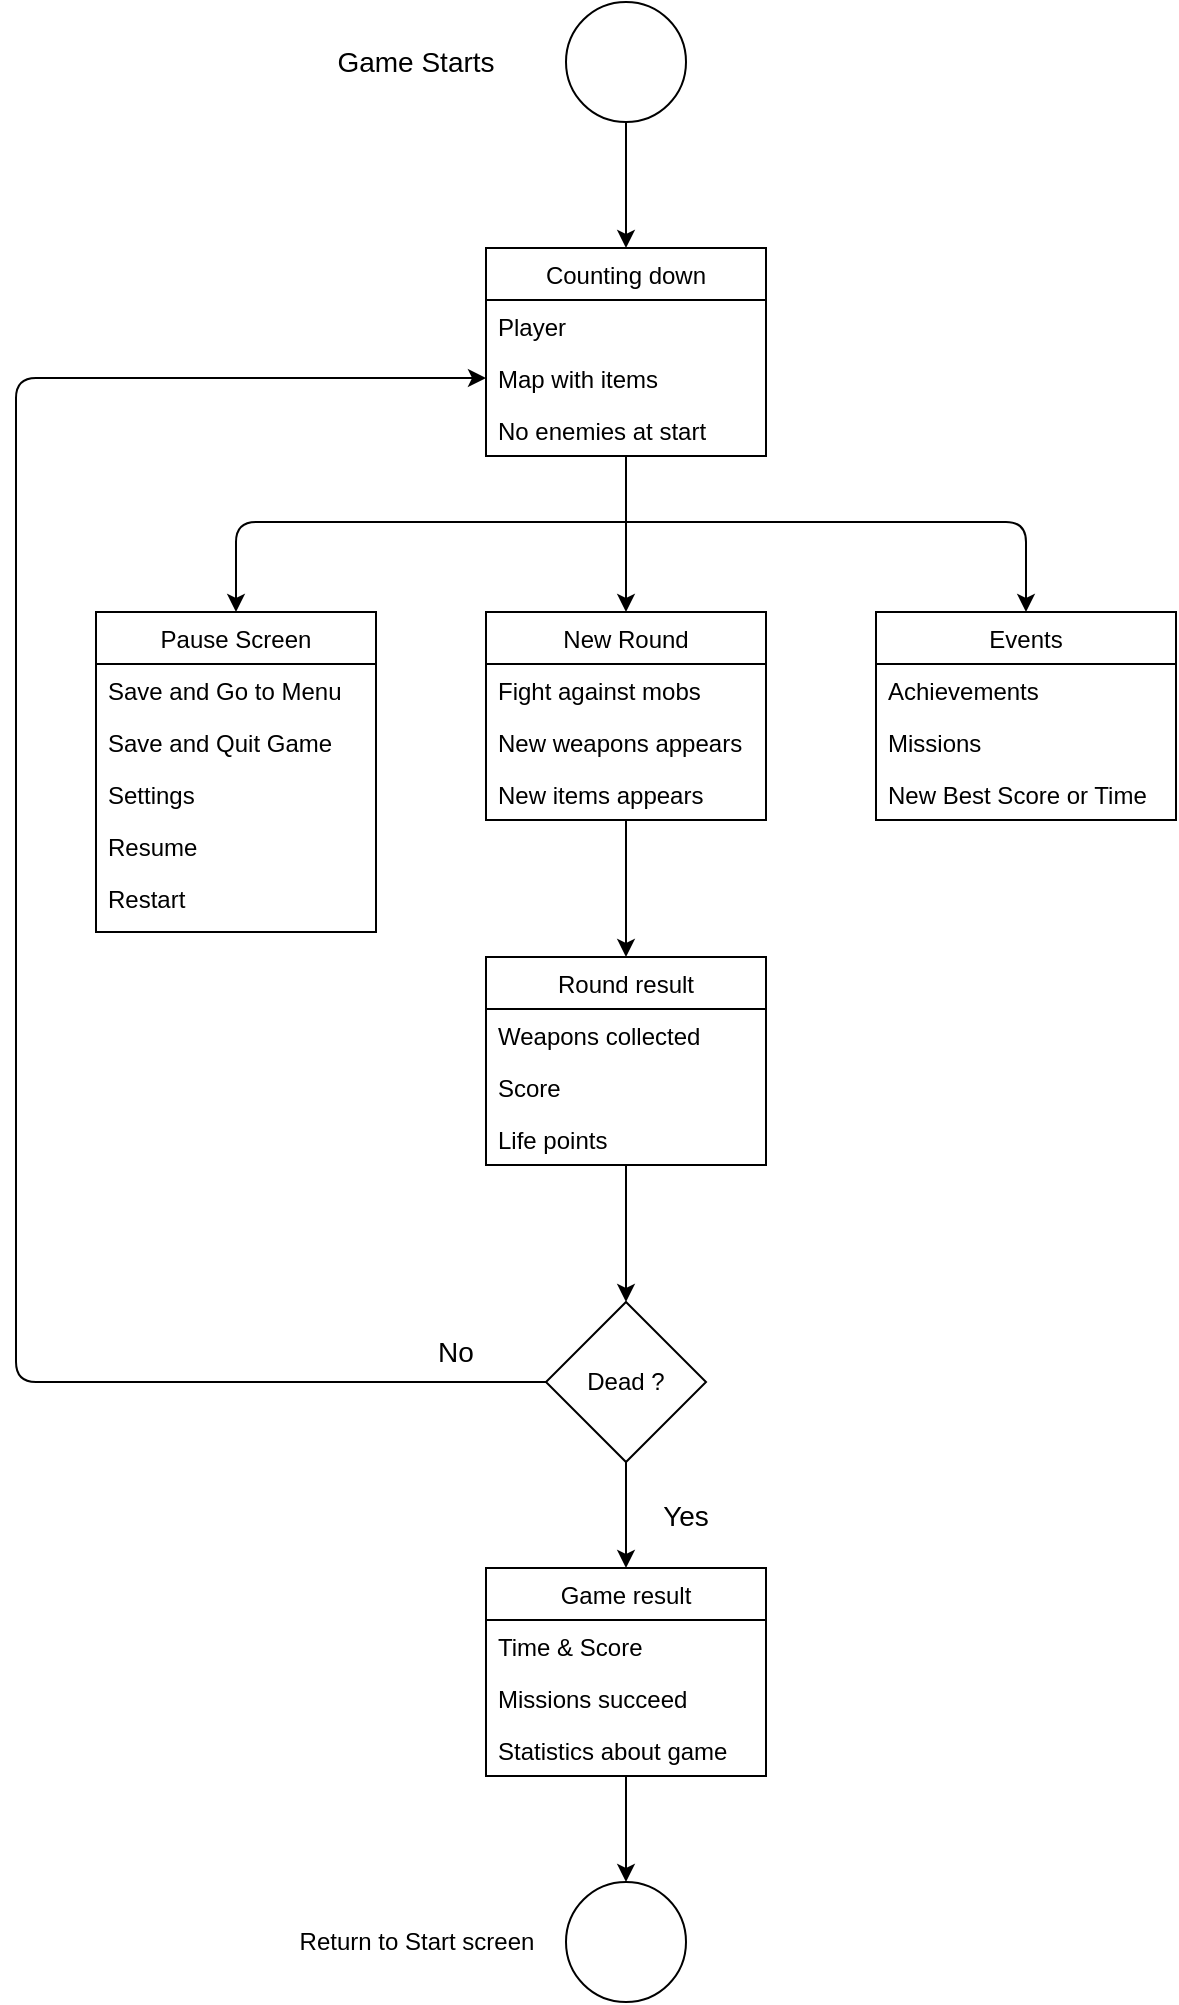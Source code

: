 <mxfile version="12.2.6" type="device" pages="1"><diagram id="XAG5_5CcTaYwqr7uMf0i" name="Page-1"><mxGraphModel dx="1408" dy="755" grid="1" gridSize="10" guides="1" tooltips="1" connect="1" arrows="1" fold="1" page="1" pageScale="1" pageWidth="850" pageHeight="1100" math="0" shadow="0"><root><mxCell id="0"/><mxCell id="1" parent="0"/><mxCell id="UMyipTaUJtVORiomKQX3-1" value="" style="ellipse;whiteSpace=wrap;html=1;aspect=fixed;" parent="1" vertex="1"><mxGeometry x="395" y="40" width="60" height="60" as="geometry"/></mxCell><mxCell id="UMyipTaUJtVORiomKQX3-2" value="&lt;font style=&quot;font-size: 14px&quot;&gt;Game Starts&lt;/font&gt;" style="text;html=1;strokeColor=none;fillColor=none;align=center;verticalAlign=middle;whiteSpace=wrap;rounded=0;" parent="1" vertex="1"><mxGeometry x="270" y="55" width="100" height="30" as="geometry"/></mxCell><mxCell id="UMyipTaUJtVORiomKQX3-3" value="Counting down" style="swimlane;fontStyle=0;childLayout=stackLayout;horizontal=1;startSize=26;fillColor=none;horizontalStack=0;resizeParent=1;resizeParentMax=0;resizeLast=0;collapsible=1;marginBottom=0;" parent="1" vertex="1"><mxGeometry x="355" y="163" width="140" height="104" as="geometry"/></mxCell><mxCell id="UMyipTaUJtVORiomKQX3-4" value="Player" style="text;strokeColor=none;fillColor=none;align=left;verticalAlign=top;spacingLeft=4;spacingRight=4;overflow=hidden;rotatable=0;points=[[0,0.5],[1,0.5]];portConstraint=eastwest;" parent="UMyipTaUJtVORiomKQX3-3" vertex="1"><mxGeometry y="26" width="140" height="26" as="geometry"/></mxCell><mxCell id="UMyipTaUJtVORiomKQX3-5" value="Map with items" style="text;strokeColor=none;fillColor=none;align=left;verticalAlign=top;spacingLeft=4;spacingRight=4;overflow=hidden;rotatable=0;points=[[0,0.5],[1,0.5]];portConstraint=eastwest;" parent="UMyipTaUJtVORiomKQX3-3" vertex="1"><mxGeometry y="52" width="140" height="26" as="geometry"/></mxCell><mxCell id="UMyipTaUJtVORiomKQX3-6" value="No enemies at start" style="text;strokeColor=none;fillColor=none;align=left;verticalAlign=top;spacingLeft=4;spacingRight=4;overflow=hidden;rotatable=0;points=[[0,0.5],[1,0.5]];portConstraint=eastwest;" parent="UMyipTaUJtVORiomKQX3-3" vertex="1"><mxGeometry y="78" width="140" height="26" as="geometry"/></mxCell><mxCell id="UMyipTaUJtVORiomKQX3-7" value="" style="endArrow=classic;html=1;exitX=0.5;exitY=1;exitDx=0;exitDy=0;entryX=0.5;entryY=0;entryDx=0;entryDy=0;" parent="1" source="UMyipTaUJtVORiomKQX3-1" target="UMyipTaUJtVORiomKQX3-3" edge="1"><mxGeometry width="50" height="50" relative="1" as="geometry"><mxPoint x="400" y="180" as="sourcePoint"/><mxPoint x="450" y="130" as="targetPoint"/></mxGeometry></mxCell><mxCell id="UMyipTaUJtVORiomKQX3-8" value="New Round" style="swimlane;fontStyle=0;childLayout=stackLayout;horizontal=1;startSize=26;fillColor=none;horizontalStack=0;resizeParent=1;resizeParentMax=0;resizeLast=0;collapsible=1;marginBottom=0;" parent="1" vertex="1"><mxGeometry x="355" y="345" width="140" height="104" as="geometry"/></mxCell><mxCell id="UMyipTaUJtVORiomKQX3-9" value="Fight against mobs" style="text;strokeColor=none;fillColor=none;align=left;verticalAlign=top;spacingLeft=4;spacingRight=4;overflow=hidden;rotatable=0;points=[[0,0.5],[1,0.5]];portConstraint=eastwest;" parent="UMyipTaUJtVORiomKQX3-8" vertex="1"><mxGeometry y="26" width="140" height="26" as="geometry"/></mxCell><mxCell id="UMyipTaUJtVORiomKQX3-10" value="New weapons appears" style="text;strokeColor=none;fillColor=none;align=left;verticalAlign=top;spacingLeft=4;spacingRight=4;overflow=hidden;rotatable=0;points=[[0,0.5],[1,0.5]];portConstraint=eastwest;" parent="UMyipTaUJtVORiomKQX3-8" vertex="1"><mxGeometry y="52" width="140" height="26" as="geometry"/></mxCell><mxCell id="UMyipTaUJtVORiomKQX3-11" value="New items appears" style="text;strokeColor=none;fillColor=none;align=left;verticalAlign=top;spacingLeft=4;spacingRight=4;overflow=hidden;rotatable=0;points=[[0,0.5],[1,0.5]];portConstraint=eastwest;" parent="UMyipTaUJtVORiomKQX3-8" vertex="1"><mxGeometry y="78" width="140" height="26" as="geometry"/></mxCell><mxCell id="UMyipTaUJtVORiomKQX3-12" value="" style="endArrow=classic;html=1;entryX=0.5;entryY=0;entryDx=0;entryDy=0;exitX=0.5;exitY=1;exitDx=0;exitDy=0;" parent="1" source="UMyipTaUJtVORiomKQX3-3" target="UMyipTaUJtVORiomKQX3-8" edge="1"><mxGeometry width="50" height="50" relative="1" as="geometry"><mxPoint x="425" y="330" as="sourcePoint"/><mxPoint x="330" y="300" as="targetPoint"/></mxGeometry></mxCell><mxCell id="UMyipTaUJtVORiomKQX3-13" value="Dead ?" style="rhombus;whiteSpace=wrap;html=1;" parent="1" vertex="1"><mxGeometry x="385" y="690" width="80" height="80" as="geometry"/></mxCell><mxCell id="UMyipTaUJtVORiomKQX3-14" value="" style="endArrow=classic;html=1;exitX=0;exitY=0.5;exitDx=0;exitDy=0;entryX=0;entryY=0.5;entryDx=0;entryDy=0;" parent="1" source="UMyipTaUJtVORiomKQX3-13" target="UMyipTaUJtVORiomKQX3-5" edge="1"><mxGeometry width="50" height="50" relative="1" as="geometry"><mxPoint x="300" y="680" as="sourcePoint"/><mxPoint x="220" y="230" as="targetPoint"/><Array as="points"><mxPoint x="120" y="730"/><mxPoint x="120" y="228"/></Array></mxGeometry></mxCell><mxCell id="UMyipTaUJtVORiomKQX3-15" value="&lt;font style=&quot;font-size: 14px;&quot;&gt;No&lt;/font&gt;" style="text;html=1;strokeColor=none;fillColor=none;align=center;verticalAlign=middle;whiteSpace=wrap;rounded=0;fontSize=14;" parent="1" vertex="1"><mxGeometry x="320" y="700" width="40" height="30" as="geometry"/></mxCell><mxCell id="UMyipTaUJtVORiomKQX3-16" value="Round result" style="swimlane;fontStyle=0;childLayout=stackLayout;horizontal=1;startSize=26;fillColor=none;horizontalStack=0;resizeParent=1;resizeParentMax=0;resizeLast=0;collapsible=1;marginBottom=0;" parent="1" vertex="1"><mxGeometry x="355" y="517.5" width="140" height="104" as="geometry"/></mxCell><mxCell id="UMyipTaUJtVORiomKQX3-17" value="Weapons collected" style="text;strokeColor=none;fillColor=none;align=left;verticalAlign=top;spacingLeft=4;spacingRight=4;overflow=hidden;rotatable=0;points=[[0,0.5],[1,0.5]];portConstraint=eastwest;" parent="UMyipTaUJtVORiomKQX3-16" vertex="1"><mxGeometry y="26" width="140" height="26" as="geometry"/></mxCell><mxCell id="UMyipTaUJtVORiomKQX3-18" value="Score" style="text;strokeColor=none;fillColor=none;align=left;verticalAlign=top;spacingLeft=4;spacingRight=4;overflow=hidden;rotatable=0;points=[[0,0.5],[1,0.5]];portConstraint=eastwest;" parent="UMyipTaUJtVORiomKQX3-16" vertex="1"><mxGeometry y="52" width="140" height="26" as="geometry"/></mxCell><mxCell id="UMyipTaUJtVORiomKQX3-19" value="Life points" style="text;strokeColor=none;fillColor=none;align=left;verticalAlign=top;spacingLeft=4;spacingRight=4;overflow=hidden;rotatable=0;points=[[0,0.5],[1,0.5]];portConstraint=eastwest;" parent="UMyipTaUJtVORiomKQX3-16" vertex="1"><mxGeometry y="78" width="140" height="26" as="geometry"/></mxCell><mxCell id="UMyipTaUJtVORiomKQX3-21" value="" style="endArrow=classic;html=1;exitX=0.5;exitY=1;exitDx=0;exitDy=0;entryX=0.5;entryY=0;entryDx=0;entryDy=0;" parent="1" source="UMyipTaUJtVORiomKQX3-8" target="UMyipTaUJtVORiomKQX3-16" edge="1"><mxGeometry width="50" height="50" relative="1" as="geometry"><mxPoint x="510" y="510" as="sourcePoint"/><mxPoint x="560" y="460" as="targetPoint"/></mxGeometry></mxCell><mxCell id="UMyipTaUJtVORiomKQX3-22" value="" style="endArrow=classic;html=1;exitX=0.5;exitY=1;exitDx=0;exitDy=0;entryX=0.5;entryY=0;entryDx=0;entryDy=0;" parent="1" source="UMyipTaUJtVORiomKQX3-16" target="UMyipTaUJtVORiomKQX3-13" edge="1"><mxGeometry width="50" height="50" relative="1" as="geometry"><mxPoint x="470" y="690" as="sourcePoint"/><mxPoint x="520" y="640" as="targetPoint"/></mxGeometry></mxCell><mxCell id="UMyipTaUJtVORiomKQX3-23" value="Game result" style="swimlane;fontStyle=0;childLayout=stackLayout;horizontal=1;startSize=26;fillColor=none;horizontalStack=0;resizeParent=1;resizeParentMax=0;resizeLast=0;collapsible=1;marginBottom=0;" parent="1" vertex="1"><mxGeometry x="355" y="823" width="140" height="104" as="geometry"/></mxCell><mxCell id="UMyipTaUJtVORiomKQX3-24" value="Time &amp; Score" style="text;strokeColor=none;fillColor=none;align=left;verticalAlign=top;spacingLeft=4;spacingRight=4;overflow=hidden;rotatable=0;points=[[0,0.5],[1,0.5]];portConstraint=eastwest;" parent="UMyipTaUJtVORiomKQX3-23" vertex="1"><mxGeometry y="26" width="140" height="26" as="geometry"/></mxCell><mxCell id="UMyipTaUJtVORiomKQX3-25" value="Missions succeed" style="text;strokeColor=none;fillColor=none;align=left;verticalAlign=top;spacingLeft=4;spacingRight=4;overflow=hidden;rotatable=0;points=[[0,0.5],[1,0.5]];portConstraint=eastwest;" parent="UMyipTaUJtVORiomKQX3-23" vertex="1"><mxGeometry y="52" width="140" height="26" as="geometry"/></mxCell><mxCell id="UMyipTaUJtVORiomKQX3-26" value="Statistics about game" style="text;strokeColor=none;fillColor=none;align=left;verticalAlign=top;spacingLeft=4;spacingRight=4;overflow=hidden;rotatable=0;points=[[0,0.5],[1,0.5]];portConstraint=eastwest;" parent="UMyipTaUJtVORiomKQX3-23" vertex="1"><mxGeometry y="78" width="140" height="26" as="geometry"/></mxCell><mxCell id="UMyipTaUJtVORiomKQX3-27" value="" style="endArrow=classic;html=1;exitX=0.5;exitY=1;exitDx=0;exitDy=0;entryX=0.5;entryY=0;entryDx=0;entryDy=0;" parent="1" source="UMyipTaUJtVORiomKQX3-13" target="UMyipTaUJtVORiomKQX3-23" edge="1"><mxGeometry width="50" height="50" relative="1" as="geometry"><mxPoint x="480" y="820" as="sourcePoint"/><mxPoint x="530" y="770" as="targetPoint"/></mxGeometry></mxCell><mxCell id="UMyipTaUJtVORiomKQX3-28" value="" style="ellipse;whiteSpace=wrap;html=1;aspect=fixed;" parent="1" vertex="1"><mxGeometry x="395" y="980" width="60" height="60" as="geometry"/></mxCell><mxCell id="UMyipTaUJtVORiomKQX3-29" value="" style="endArrow=classic;html=1;exitX=0.5;exitY=1;exitDx=0;exitDy=0;entryX=0.5;entryY=0;entryDx=0;entryDy=0;" parent="1" source="UMyipTaUJtVORiomKQX3-23" target="UMyipTaUJtVORiomKQX3-28" edge="1"><mxGeometry width="50" height="50" relative="1" as="geometry"><mxPoint x="460" y="1010" as="sourcePoint"/><mxPoint x="510" y="960" as="targetPoint"/></mxGeometry></mxCell><mxCell id="UMyipTaUJtVORiomKQX3-30" value="Return to Start screen" style="text;html=1;strokeColor=none;fillColor=none;align=center;verticalAlign=middle;whiteSpace=wrap;rounded=0;" parent="1" vertex="1"><mxGeometry x="252.5" y="995" width="135" height="30" as="geometry"/></mxCell><mxCell id="UMyipTaUJtVORiomKQX3-31" value="Events" style="swimlane;fontStyle=0;childLayout=stackLayout;horizontal=1;startSize=26;fillColor=none;horizontalStack=0;resizeParent=1;resizeParentMax=0;resizeLast=0;collapsible=1;marginBottom=0;" parent="1" vertex="1"><mxGeometry x="550" y="345" width="150" height="104" as="geometry"/></mxCell><mxCell id="UMyipTaUJtVORiomKQX3-32" value="Achievements" style="text;strokeColor=none;fillColor=none;align=left;verticalAlign=top;spacingLeft=4;spacingRight=4;overflow=hidden;rotatable=0;points=[[0,0.5],[1,0.5]];portConstraint=eastwest;" parent="UMyipTaUJtVORiomKQX3-31" vertex="1"><mxGeometry y="26" width="150" height="26" as="geometry"/></mxCell><mxCell id="UMyipTaUJtVORiomKQX3-33" value="Missions" style="text;strokeColor=none;fillColor=none;align=left;verticalAlign=top;spacingLeft=4;spacingRight=4;overflow=hidden;rotatable=0;points=[[0,0.5],[1,0.5]];portConstraint=eastwest;" parent="UMyipTaUJtVORiomKQX3-31" vertex="1"><mxGeometry y="52" width="150" height="26" as="geometry"/></mxCell><mxCell id="UMyipTaUJtVORiomKQX3-34" value="New Best Score or Time" style="text;strokeColor=none;fillColor=none;align=left;verticalAlign=top;spacingLeft=4;spacingRight=4;overflow=hidden;rotatable=0;points=[[0,0.5],[1,0.5]];portConstraint=eastwest;" parent="UMyipTaUJtVORiomKQX3-31" vertex="1"><mxGeometry y="78" width="150" height="26" as="geometry"/></mxCell><mxCell id="UMyipTaUJtVORiomKQX3-35" value="" style="endArrow=classic;html=1;entryX=0.5;entryY=0;entryDx=0;entryDy=0;" parent="1" target="UMyipTaUJtVORiomKQX3-31" edge="1"><mxGeometry width="50" height="50" relative="1" as="geometry"><mxPoint x="430" y="300" as="sourcePoint"/><mxPoint x="570" y="280" as="targetPoint"/><Array as="points"><mxPoint x="625" y="300"/></Array></mxGeometry></mxCell><mxCell id="YKKH-gw-Kwp6nO3zVyU9-1" value="Pause Screen" style="swimlane;fontStyle=0;childLayout=stackLayout;horizontal=1;startSize=26;fillColor=none;horizontalStack=0;resizeParent=1;resizeParentMax=0;resizeLast=0;collapsible=1;marginBottom=0;" parent="1" vertex="1"><mxGeometry x="160" y="345" width="140" height="160" as="geometry"><mxRectangle x="180" y="345" width="110" height="26" as="alternateBounds"/></mxGeometry></mxCell><mxCell id="YKKH-gw-Kwp6nO3zVyU9-2" value="Save and Go to Menu" style="text;strokeColor=none;fillColor=none;align=left;verticalAlign=top;spacingLeft=4;spacingRight=4;overflow=hidden;rotatable=0;points=[[0,0.5],[1,0.5]];portConstraint=eastwest;" parent="YKKH-gw-Kwp6nO3zVyU9-1" vertex="1"><mxGeometry y="26" width="140" height="26" as="geometry"/></mxCell><mxCell id="YKKH-gw-Kwp6nO3zVyU9-3" value="Save and Quit Game" style="text;strokeColor=none;fillColor=none;align=left;verticalAlign=top;spacingLeft=4;spacingRight=4;overflow=hidden;rotatable=0;points=[[0,0.5],[1,0.5]];portConstraint=eastwest;" parent="YKKH-gw-Kwp6nO3zVyU9-1" vertex="1"><mxGeometry y="52" width="140" height="26" as="geometry"/></mxCell><mxCell id="YKKH-gw-Kwp6nO3zVyU9-4" value="Settings" style="text;strokeColor=none;fillColor=none;align=left;verticalAlign=top;spacingLeft=4;spacingRight=4;overflow=hidden;rotatable=0;points=[[0,0.5],[1,0.5]];portConstraint=eastwest;" parent="YKKH-gw-Kwp6nO3zVyU9-1" vertex="1"><mxGeometry y="78" width="140" height="26" as="geometry"/></mxCell><mxCell id="dh201PiwgoUGVcpBRzNO-11" value="Resume" style="text;html=1;strokeColor=none;fillColor=none;align=left;verticalAlign=top;whiteSpace=wrap;rounded=0;spacingLeft=4;spacingRight=4;" vertex="1" parent="YKKH-gw-Kwp6nO3zVyU9-1"><mxGeometry y="104" width="140" height="26" as="geometry"/></mxCell><mxCell id="dh201PiwgoUGVcpBRzNO-12" value="Restart" style="text;html=1;strokeColor=none;fillColor=none;align=left;verticalAlign=top;whiteSpace=wrap;rounded=0;spacingLeft=4;spacingRight=4;" vertex="1" parent="YKKH-gw-Kwp6nO3zVyU9-1"><mxGeometry y="130" width="140" height="30" as="geometry"/></mxCell><mxCell id="YKKH-gw-Kwp6nO3zVyU9-5" value="" style="endArrow=classic;html=1;entryX=0.5;entryY=0;entryDx=0;entryDy=0;" parent="1" target="YKKH-gw-Kwp6nO3zVyU9-1" edge="1"><mxGeometry width="50" height="50" relative="1" as="geometry"><mxPoint x="430" y="300" as="sourcePoint"/><mxPoint x="280" y="270" as="targetPoint"/><Array as="points"><mxPoint x="230" y="300"/></Array></mxGeometry></mxCell><mxCell id="dh201PiwgoUGVcpBRzNO-13" value="Yes" style="text;html=1;strokeColor=none;fillColor=none;align=center;verticalAlign=middle;whiteSpace=wrap;rounded=0;fontSize=14;" vertex="1" parent="1"><mxGeometry x="435" y="783.5" width="40" height="26" as="geometry"/></mxCell></root></mxGraphModel></diagram></mxfile>